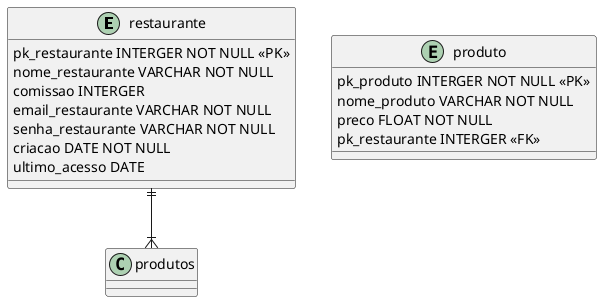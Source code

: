 @startuml Banco de Dados

entity restaurante{
    pk_restaurante INTERGER NOT NULL <<PK>>
    nome_restaurante VARCHAR NOT NULL
    comissao INTERGER
    email_restaurante VARCHAR NOT NULL
    senha_restaurante VARCHAR NOT NULL
    criacao DATE NOT NULL
    ultimo_acesso DATE
}

entity produto{
    pk_produto INTERGER NOT NULL <<PK>>
    nome_produto VARCHAR NOT NULL 
    preco FLOAT NOT NULL
    pk_restaurante INTERGER <<FK>>
}

restaurante ||--|{ produtos

@enduml